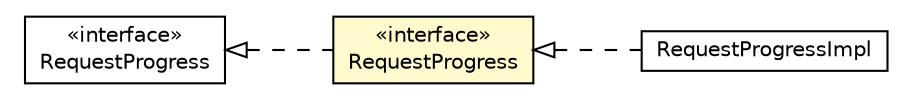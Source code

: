 #!/usr/local/bin/dot
#
# Class diagram 
# Generated by UMLGraph version R5_6-24-gf6e263 (http://www.umlgraph.org/)
#

digraph G {
	edge [fontname="Helvetica",fontsize=10,labelfontname="Helvetica",labelfontsize=10];
	node [fontname="Helvetica",fontsize=10,shape=plaintext];
	nodesep=0.25;
	ranksep=0.5;
	rankdir=LR;
	// org.turbogwt.net.http.client.RequestProgress
	c3663 [label=<<table title="org.turbogwt.net.http.client.RequestProgress" border="0" cellborder="1" cellspacing="0" cellpadding="2" port="p" bgcolor="lemonChiffon" href="./RequestProgress.html">
		<tr><td><table border="0" cellspacing="0" cellpadding="1">
<tr><td align="center" balign="center"> &#171;interface&#187; </td></tr>
<tr><td align="center" balign="center"> RequestProgress </td></tr>
		</table></td></tr>
		</table>>, URL="./RequestProgress.html", fontname="Helvetica", fontcolor="black", fontsize=10.0];
	// org.turbogwt.net.http.client.RequestProgressImpl
	c3664 [label=<<table title="org.turbogwt.net.http.client.RequestProgressImpl" border="0" cellborder="1" cellspacing="0" cellpadding="2" port="p" href="./RequestProgressImpl.html">
		<tr><td><table border="0" cellspacing="0" cellpadding="1">
<tr><td align="center" balign="center"> RequestProgressImpl </td></tr>
		</table></td></tr>
		</table>>, URL="./RequestProgressImpl.html", fontname="Helvetica", fontcolor="black", fontsize=10.0];
	// com.google.gwt.http.client.RequestProgress
	c3714 [label=<<table title="com.google.gwt.http.client.RequestProgress" border="0" cellborder="1" cellspacing="0" cellpadding="2" port="p" href="../../../../../com/google/gwt/http/client/RequestProgress.html">
		<tr><td><table border="0" cellspacing="0" cellpadding="1">
<tr><td align="center" balign="center"> &#171;interface&#187; </td></tr>
<tr><td align="center" balign="center"> RequestProgress </td></tr>
		</table></td></tr>
		</table>>, URL="../../../../../com/google/gwt/http/client/RequestProgress.html", fontname="Helvetica", fontcolor="black", fontsize=10.0];
	//org.turbogwt.net.http.client.RequestProgress implements com.google.gwt.http.client.RequestProgress
	c3714:p -> c3663:p [dir=back,arrowtail=empty,style=dashed];
	//org.turbogwt.net.http.client.RequestProgressImpl implements org.turbogwt.net.http.client.RequestProgress
	c3663:p -> c3664:p [dir=back,arrowtail=empty,style=dashed];
}

